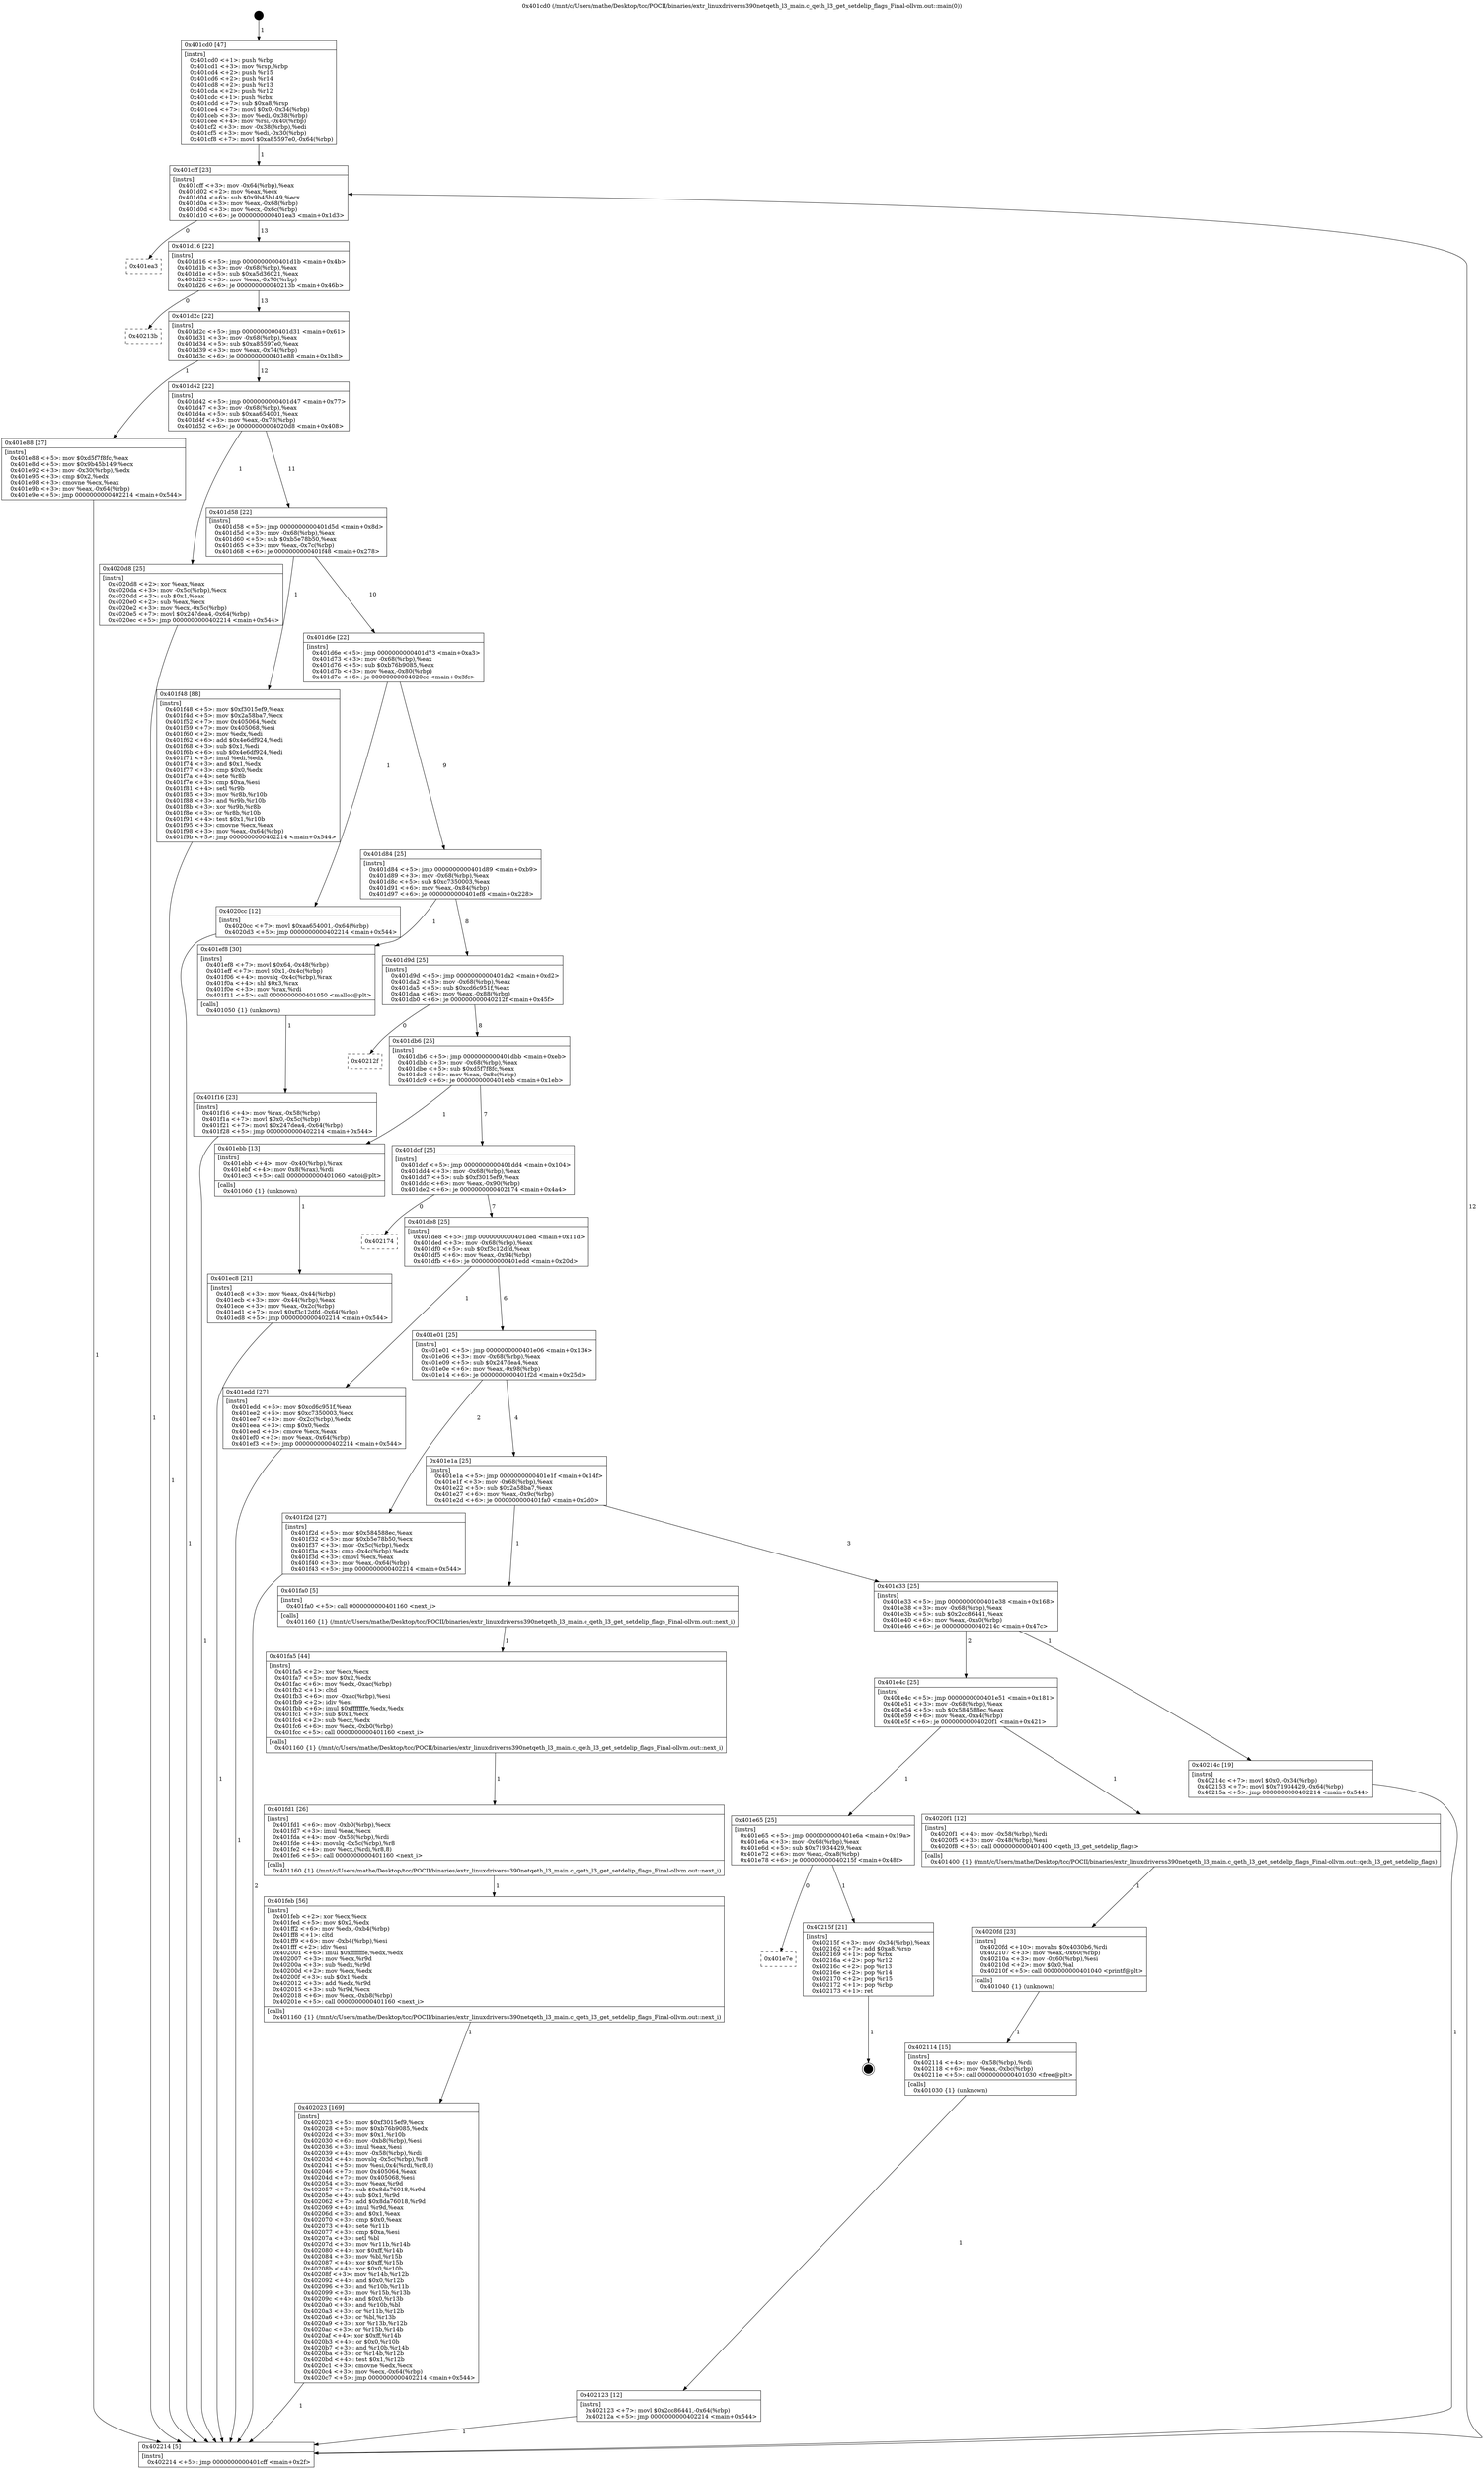 digraph "0x401cd0" {
  label = "0x401cd0 (/mnt/c/Users/mathe/Desktop/tcc/POCII/binaries/extr_linuxdriverss390netqeth_l3_main.c_qeth_l3_get_setdelip_flags_Final-ollvm.out::main(0))"
  labelloc = "t"
  node[shape=record]

  Entry [label="",width=0.3,height=0.3,shape=circle,fillcolor=black,style=filled]
  "0x401cff" [label="{
     0x401cff [23]\l
     | [instrs]\l
     &nbsp;&nbsp;0x401cff \<+3\>: mov -0x64(%rbp),%eax\l
     &nbsp;&nbsp;0x401d02 \<+2\>: mov %eax,%ecx\l
     &nbsp;&nbsp;0x401d04 \<+6\>: sub $0x9b45b149,%ecx\l
     &nbsp;&nbsp;0x401d0a \<+3\>: mov %eax,-0x68(%rbp)\l
     &nbsp;&nbsp;0x401d0d \<+3\>: mov %ecx,-0x6c(%rbp)\l
     &nbsp;&nbsp;0x401d10 \<+6\>: je 0000000000401ea3 \<main+0x1d3\>\l
  }"]
  "0x401ea3" [label="{
     0x401ea3\l
  }", style=dashed]
  "0x401d16" [label="{
     0x401d16 [22]\l
     | [instrs]\l
     &nbsp;&nbsp;0x401d16 \<+5\>: jmp 0000000000401d1b \<main+0x4b\>\l
     &nbsp;&nbsp;0x401d1b \<+3\>: mov -0x68(%rbp),%eax\l
     &nbsp;&nbsp;0x401d1e \<+5\>: sub $0xa5d36021,%eax\l
     &nbsp;&nbsp;0x401d23 \<+3\>: mov %eax,-0x70(%rbp)\l
     &nbsp;&nbsp;0x401d26 \<+6\>: je 000000000040213b \<main+0x46b\>\l
  }"]
  Exit [label="",width=0.3,height=0.3,shape=circle,fillcolor=black,style=filled,peripheries=2]
  "0x40213b" [label="{
     0x40213b\l
  }", style=dashed]
  "0x401d2c" [label="{
     0x401d2c [22]\l
     | [instrs]\l
     &nbsp;&nbsp;0x401d2c \<+5\>: jmp 0000000000401d31 \<main+0x61\>\l
     &nbsp;&nbsp;0x401d31 \<+3\>: mov -0x68(%rbp),%eax\l
     &nbsp;&nbsp;0x401d34 \<+5\>: sub $0xa85597e0,%eax\l
     &nbsp;&nbsp;0x401d39 \<+3\>: mov %eax,-0x74(%rbp)\l
     &nbsp;&nbsp;0x401d3c \<+6\>: je 0000000000401e88 \<main+0x1b8\>\l
  }"]
  "0x401e7e" [label="{
     0x401e7e\l
  }", style=dashed]
  "0x401e88" [label="{
     0x401e88 [27]\l
     | [instrs]\l
     &nbsp;&nbsp;0x401e88 \<+5\>: mov $0xd5f7f8fc,%eax\l
     &nbsp;&nbsp;0x401e8d \<+5\>: mov $0x9b45b149,%ecx\l
     &nbsp;&nbsp;0x401e92 \<+3\>: mov -0x30(%rbp),%edx\l
     &nbsp;&nbsp;0x401e95 \<+3\>: cmp $0x2,%edx\l
     &nbsp;&nbsp;0x401e98 \<+3\>: cmovne %ecx,%eax\l
     &nbsp;&nbsp;0x401e9b \<+3\>: mov %eax,-0x64(%rbp)\l
     &nbsp;&nbsp;0x401e9e \<+5\>: jmp 0000000000402214 \<main+0x544\>\l
  }"]
  "0x401d42" [label="{
     0x401d42 [22]\l
     | [instrs]\l
     &nbsp;&nbsp;0x401d42 \<+5\>: jmp 0000000000401d47 \<main+0x77\>\l
     &nbsp;&nbsp;0x401d47 \<+3\>: mov -0x68(%rbp),%eax\l
     &nbsp;&nbsp;0x401d4a \<+5\>: sub $0xaa654001,%eax\l
     &nbsp;&nbsp;0x401d4f \<+3\>: mov %eax,-0x78(%rbp)\l
     &nbsp;&nbsp;0x401d52 \<+6\>: je 00000000004020d8 \<main+0x408\>\l
  }"]
  "0x402214" [label="{
     0x402214 [5]\l
     | [instrs]\l
     &nbsp;&nbsp;0x402214 \<+5\>: jmp 0000000000401cff \<main+0x2f\>\l
  }"]
  "0x401cd0" [label="{
     0x401cd0 [47]\l
     | [instrs]\l
     &nbsp;&nbsp;0x401cd0 \<+1\>: push %rbp\l
     &nbsp;&nbsp;0x401cd1 \<+3\>: mov %rsp,%rbp\l
     &nbsp;&nbsp;0x401cd4 \<+2\>: push %r15\l
     &nbsp;&nbsp;0x401cd6 \<+2\>: push %r14\l
     &nbsp;&nbsp;0x401cd8 \<+2\>: push %r13\l
     &nbsp;&nbsp;0x401cda \<+2\>: push %r12\l
     &nbsp;&nbsp;0x401cdc \<+1\>: push %rbx\l
     &nbsp;&nbsp;0x401cdd \<+7\>: sub $0xa8,%rsp\l
     &nbsp;&nbsp;0x401ce4 \<+7\>: movl $0x0,-0x34(%rbp)\l
     &nbsp;&nbsp;0x401ceb \<+3\>: mov %edi,-0x38(%rbp)\l
     &nbsp;&nbsp;0x401cee \<+4\>: mov %rsi,-0x40(%rbp)\l
     &nbsp;&nbsp;0x401cf2 \<+3\>: mov -0x38(%rbp),%edi\l
     &nbsp;&nbsp;0x401cf5 \<+3\>: mov %edi,-0x30(%rbp)\l
     &nbsp;&nbsp;0x401cf8 \<+7\>: movl $0xa85597e0,-0x64(%rbp)\l
  }"]
  "0x40215f" [label="{
     0x40215f [21]\l
     | [instrs]\l
     &nbsp;&nbsp;0x40215f \<+3\>: mov -0x34(%rbp),%eax\l
     &nbsp;&nbsp;0x402162 \<+7\>: add $0xa8,%rsp\l
     &nbsp;&nbsp;0x402169 \<+1\>: pop %rbx\l
     &nbsp;&nbsp;0x40216a \<+2\>: pop %r12\l
     &nbsp;&nbsp;0x40216c \<+2\>: pop %r13\l
     &nbsp;&nbsp;0x40216e \<+2\>: pop %r14\l
     &nbsp;&nbsp;0x402170 \<+2\>: pop %r15\l
     &nbsp;&nbsp;0x402172 \<+1\>: pop %rbp\l
     &nbsp;&nbsp;0x402173 \<+1\>: ret\l
  }"]
  "0x4020d8" [label="{
     0x4020d8 [25]\l
     | [instrs]\l
     &nbsp;&nbsp;0x4020d8 \<+2\>: xor %eax,%eax\l
     &nbsp;&nbsp;0x4020da \<+3\>: mov -0x5c(%rbp),%ecx\l
     &nbsp;&nbsp;0x4020dd \<+3\>: sub $0x1,%eax\l
     &nbsp;&nbsp;0x4020e0 \<+2\>: sub %eax,%ecx\l
     &nbsp;&nbsp;0x4020e2 \<+3\>: mov %ecx,-0x5c(%rbp)\l
     &nbsp;&nbsp;0x4020e5 \<+7\>: movl $0x247dea4,-0x64(%rbp)\l
     &nbsp;&nbsp;0x4020ec \<+5\>: jmp 0000000000402214 \<main+0x544\>\l
  }"]
  "0x401d58" [label="{
     0x401d58 [22]\l
     | [instrs]\l
     &nbsp;&nbsp;0x401d58 \<+5\>: jmp 0000000000401d5d \<main+0x8d\>\l
     &nbsp;&nbsp;0x401d5d \<+3\>: mov -0x68(%rbp),%eax\l
     &nbsp;&nbsp;0x401d60 \<+5\>: sub $0xb5e78b50,%eax\l
     &nbsp;&nbsp;0x401d65 \<+3\>: mov %eax,-0x7c(%rbp)\l
     &nbsp;&nbsp;0x401d68 \<+6\>: je 0000000000401f48 \<main+0x278\>\l
  }"]
  "0x402123" [label="{
     0x402123 [12]\l
     | [instrs]\l
     &nbsp;&nbsp;0x402123 \<+7\>: movl $0x2cc86441,-0x64(%rbp)\l
     &nbsp;&nbsp;0x40212a \<+5\>: jmp 0000000000402214 \<main+0x544\>\l
  }"]
  "0x401f48" [label="{
     0x401f48 [88]\l
     | [instrs]\l
     &nbsp;&nbsp;0x401f48 \<+5\>: mov $0xf3015ef9,%eax\l
     &nbsp;&nbsp;0x401f4d \<+5\>: mov $0x2a58ba7,%ecx\l
     &nbsp;&nbsp;0x401f52 \<+7\>: mov 0x405064,%edx\l
     &nbsp;&nbsp;0x401f59 \<+7\>: mov 0x405068,%esi\l
     &nbsp;&nbsp;0x401f60 \<+2\>: mov %edx,%edi\l
     &nbsp;&nbsp;0x401f62 \<+6\>: add $0x4e6df924,%edi\l
     &nbsp;&nbsp;0x401f68 \<+3\>: sub $0x1,%edi\l
     &nbsp;&nbsp;0x401f6b \<+6\>: sub $0x4e6df924,%edi\l
     &nbsp;&nbsp;0x401f71 \<+3\>: imul %edi,%edx\l
     &nbsp;&nbsp;0x401f74 \<+3\>: and $0x1,%edx\l
     &nbsp;&nbsp;0x401f77 \<+3\>: cmp $0x0,%edx\l
     &nbsp;&nbsp;0x401f7a \<+4\>: sete %r8b\l
     &nbsp;&nbsp;0x401f7e \<+3\>: cmp $0xa,%esi\l
     &nbsp;&nbsp;0x401f81 \<+4\>: setl %r9b\l
     &nbsp;&nbsp;0x401f85 \<+3\>: mov %r8b,%r10b\l
     &nbsp;&nbsp;0x401f88 \<+3\>: and %r9b,%r10b\l
     &nbsp;&nbsp;0x401f8b \<+3\>: xor %r9b,%r8b\l
     &nbsp;&nbsp;0x401f8e \<+3\>: or %r8b,%r10b\l
     &nbsp;&nbsp;0x401f91 \<+4\>: test $0x1,%r10b\l
     &nbsp;&nbsp;0x401f95 \<+3\>: cmovne %ecx,%eax\l
     &nbsp;&nbsp;0x401f98 \<+3\>: mov %eax,-0x64(%rbp)\l
     &nbsp;&nbsp;0x401f9b \<+5\>: jmp 0000000000402214 \<main+0x544\>\l
  }"]
  "0x401d6e" [label="{
     0x401d6e [22]\l
     | [instrs]\l
     &nbsp;&nbsp;0x401d6e \<+5\>: jmp 0000000000401d73 \<main+0xa3\>\l
     &nbsp;&nbsp;0x401d73 \<+3\>: mov -0x68(%rbp),%eax\l
     &nbsp;&nbsp;0x401d76 \<+5\>: sub $0xb76b9085,%eax\l
     &nbsp;&nbsp;0x401d7b \<+3\>: mov %eax,-0x80(%rbp)\l
     &nbsp;&nbsp;0x401d7e \<+6\>: je 00000000004020cc \<main+0x3fc\>\l
  }"]
  "0x402114" [label="{
     0x402114 [15]\l
     | [instrs]\l
     &nbsp;&nbsp;0x402114 \<+4\>: mov -0x58(%rbp),%rdi\l
     &nbsp;&nbsp;0x402118 \<+6\>: mov %eax,-0xbc(%rbp)\l
     &nbsp;&nbsp;0x40211e \<+5\>: call 0000000000401030 \<free@plt\>\l
     | [calls]\l
     &nbsp;&nbsp;0x401030 \{1\} (unknown)\l
  }"]
  "0x4020cc" [label="{
     0x4020cc [12]\l
     | [instrs]\l
     &nbsp;&nbsp;0x4020cc \<+7\>: movl $0xaa654001,-0x64(%rbp)\l
     &nbsp;&nbsp;0x4020d3 \<+5\>: jmp 0000000000402214 \<main+0x544\>\l
  }"]
  "0x401d84" [label="{
     0x401d84 [25]\l
     | [instrs]\l
     &nbsp;&nbsp;0x401d84 \<+5\>: jmp 0000000000401d89 \<main+0xb9\>\l
     &nbsp;&nbsp;0x401d89 \<+3\>: mov -0x68(%rbp),%eax\l
     &nbsp;&nbsp;0x401d8c \<+5\>: sub $0xc7350003,%eax\l
     &nbsp;&nbsp;0x401d91 \<+6\>: mov %eax,-0x84(%rbp)\l
     &nbsp;&nbsp;0x401d97 \<+6\>: je 0000000000401ef8 \<main+0x228\>\l
  }"]
  "0x4020fd" [label="{
     0x4020fd [23]\l
     | [instrs]\l
     &nbsp;&nbsp;0x4020fd \<+10\>: movabs $0x4030b6,%rdi\l
     &nbsp;&nbsp;0x402107 \<+3\>: mov %eax,-0x60(%rbp)\l
     &nbsp;&nbsp;0x40210a \<+3\>: mov -0x60(%rbp),%esi\l
     &nbsp;&nbsp;0x40210d \<+2\>: mov $0x0,%al\l
     &nbsp;&nbsp;0x40210f \<+5\>: call 0000000000401040 \<printf@plt\>\l
     | [calls]\l
     &nbsp;&nbsp;0x401040 \{1\} (unknown)\l
  }"]
  "0x401ef8" [label="{
     0x401ef8 [30]\l
     | [instrs]\l
     &nbsp;&nbsp;0x401ef8 \<+7\>: movl $0x64,-0x48(%rbp)\l
     &nbsp;&nbsp;0x401eff \<+7\>: movl $0x1,-0x4c(%rbp)\l
     &nbsp;&nbsp;0x401f06 \<+4\>: movslq -0x4c(%rbp),%rax\l
     &nbsp;&nbsp;0x401f0a \<+4\>: shl $0x3,%rax\l
     &nbsp;&nbsp;0x401f0e \<+3\>: mov %rax,%rdi\l
     &nbsp;&nbsp;0x401f11 \<+5\>: call 0000000000401050 \<malloc@plt\>\l
     | [calls]\l
     &nbsp;&nbsp;0x401050 \{1\} (unknown)\l
  }"]
  "0x401d9d" [label="{
     0x401d9d [25]\l
     | [instrs]\l
     &nbsp;&nbsp;0x401d9d \<+5\>: jmp 0000000000401da2 \<main+0xd2\>\l
     &nbsp;&nbsp;0x401da2 \<+3\>: mov -0x68(%rbp),%eax\l
     &nbsp;&nbsp;0x401da5 \<+5\>: sub $0xcd6c951f,%eax\l
     &nbsp;&nbsp;0x401daa \<+6\>: mov %eax,-0x88(%rbp)\l
     &nbsp;&nbsp;0x401db0 \<+6\>: je 000000000040212f \<main+0x45f\>\l
  }"]
  "0x401e65" [label="{
     0x401e65 [25]\l
     | [instrs]\l
     &nbsp;&nbsp;0x401e65 \<+5\>: jmp 0000000000401e6a \<main+0x19a\>\l
     &nbsp;&nbsp;0x401e6a \<+3\>: mov -0x68(%rbp),%eax\l
     &nbsp;&nbsp;0x401e6d \<+5\>: sub $0x71934429,%eax\l
     &nbsp;&nbsp;0x401e72 \<+6\>: mov %eax,-0xa8(%rbp)\l
     &nbsp;&nbsp;0x401e78 \<+6\>: je 000000000040215f \<main+0x48f\>\l
  }"]
  "0x40212f" [label="{
     0x40212f\l
  }", style=dashed]
  "0x401db6" [label="{
     0x401db6 [25]\l
     | [instrs]\l
     &nbsp;&nbsp;0x401db6 \<+5\>: jmp 0000000000401dbb \<main+0xeb\>\l
     &nbsp;&nbsp;0x401dbb \<+3\>: mov -0x68(%rbp),%eax\l
     &nbsp;&nbsp;0x401dbe \<+5\>: sub $0xd5f7f8fc,%eax\l
     &nbsp;&nbsp;0x401dc3 \<+6\>: mov %eax,-0x8c(%rbp)\l
     &nbsp;&nbsp;0x401dc9 \<+6\>: je 0000000000401ebb \<main+0x1eb\>\l
  }"]
  "0x4020f1" [label="{
     0x4020f1 [12]\l
     | [instrs]\l
     &nbsp;&nbsp;0x4020f1 \<+4\>: mov -0x58(%rbp),%rdi\l
     &nbsp;&nbsp;0x4020f5 \<+3\>: mov -0x48(%rbp),%esi\l
     &nbsp;&nbsp;0x4020f8 \<+5\>: call 0000000000401400 \<qeth_l3_get_setdelip_flags\>\l
     | [calls]\l
     &nbsp;&nbsp;0x401400 \{1\} (/mnt/c/Users/mathe/Desktop/tcc/POCII/binaries/extr_linuxdriverss390netqeth_l3_main.c_qeth_l3_get_setdelip_flags_Final-ollvm.out::qeth_l3_get_setdelip_flags)\l
  }"]
  "0x401ebb" [label="{
     0x401ebb [13]\l
     | [instrs]\l
     &nbsp;&nbsp;0x401ebb \<+4\>: mov -0x40(%rbp),%rax\l
     &nbsp;&nbsp;0x401ebf \<+4\>: mov 0x8(%rax),%rdi\l
     &nbsp;&nbsp;0x401ec3 \<+5\>: call 0000000000401060 \<atoi@plt\>\l
     | [calls]\l
     &nbsp;&nbsp;0x401060 \{1\} (unknown)\l
  }"]
  "0x401dcf" [label="{
     0x401dcf [25]\l
     | [instrs]\l
     &nbsp;&nbsp;0x401dcf \<+5\>: jmp 0000000000401dd4 \<main+0x104\>\l
     &nbsp;&nbsp;0x401dd4 \<+3\>: mov -0x68(%rbp),%eax\l
     &nbsp;&nbsp;0x401dd7 \<+5\>: sub $0xf3015ef9,%eax\l
     &nbsp;&nbsp;0x401ddc \<+6\>: mov %eax,-0x90(%rbp)\l
     &nbsp;&nbsp;0x401de2 \<+6\>: je 0000000000402174 \<main+0x4a4\>\l
  }"]
  "0x401ec8" [label="{
     0x401ec8 [21]\l
     | [instrs]\l
     &nbsp;&nbsp;0x401ec8 \<+3\>: mov %eax,-0x44(%rbp)\l
     &nbsp;&nbsp;0x401ecb \<+3\>: mov -0x44(%rbp),%eax\l
     &nbsp;&nbsp;0x401ece \<+3\>: mov %eax,-0x2c(%rbp)\l
     &nbsp;&nbsp;0x401ed1 \<+7\>: movl $0xf3c12dfd,-0x64(%rbp)\l
     &nbsp;&nbsp;0x401ed8 \<+5\>: jmp 0000000000402214 \<main+0x544\>\l
  }"]
  "0x401e4c" [label="{
     0x401e4c [25]\l
     | [instrs]\l
     &nbsp;&nbsp;0x401e4c \<+5\>: jmp 0000000000401e51 \<main+0x181\>\l
     &nbsp;&nbsp;0x401e51 \<+3\>: mov -0x68(%rbp),%eax\l
     &nbsp;&nbsp;0x401e54 \<+5\>: sub $0x584588ec,%eax\l
     &nbsp;&nbsp;0x401e59 \<+6\>: mov %eax,-0xa4(%rbp)\l
     &nbsp;&nbsp;0x401e5f \<+6\>: je 00000000004020f1 \<main+0x421\>\l
  }"]
  "0x402174" [label="{
     0x402174\l
  }", style=dashed]
  "0x401de8" [label="{
     0x401de8 [25]\l
     | [instrs]\l
     &nbsp;&nbsp;0x401de8 \<+5\>: jmp 0000000000401ded \<main+0x11d\>\l
     &nbsp;&nbsp;0x401ded \<+3\>: mov -0x68(%rbp),%eax\l
     &nbsp;&nbsp;0x401df0 \<+5\>: sub $0xf3c12dfd,%eax\l
     &nbsp;&nbsp;0x401df5 \<+6\>: mov %eax,-0x94(%rbp)\l
     &nbsp;&nbsp;0x401dfb \<+6\>: je 0000000000401edd \<main+0x20d\>\l
  }"]
  "0x40214c" [label="{
     0x40214c [19]\l
     | [instrs]\l
     &nbsp;&nbsp;0x40214c \<+7\>: movl $0x0,-0x34(%rbp)\l
     &nbsp;&nbsp;0x402153 \<+7\>: movl $0x71934429,-0x64(%rbp)\l
     &nbsp;&nbsp;0x40215a \<+5\>: jmp 0000000000402214 \<main+0x544\>\l
  }"]
  "0x401edd" [label="{
     0x401edd [27]\l
     | [instrs]\l
     &nbsp;&nbsp;0x401edd \<+5\>: mov $0xcd6c951f,%eax\l
     &nbsp;&nbsp;0x401ee2 \<+5\>: mov $0xc7350003,%ecx\l
     &nbsp;&nbsp;0x401ee7 \<+3\>: mov -0x2c(%rbp),%edx\l
     &nbsp;&nbsp;0x401eea \<+3\>: cmp $0x0,%edx\l
     &nbsp;&nbsp;0x401eed \<+3\>: cmove %ecx,%eax\l
     &nbsp;&nbsp;0x401ef0 \<+3\>: mov %eax,-0x64(%rbp)\l
     &nbsp;&nbsp;0x401ef3 \<+5\>: jmp 0000000000402214 \<main+0x544\>\l
  }"]
  "0x401e01" [label="{
     0x401e01 [25]\l
     | [instrs]\l
     &nbsp;&nbsp;0x401e01 \<+5\>: jmp 0000000000401e06 \<main+0x136\>\l
     &nbsp;&nbsp;0x401e06 \<+3\>: mov -0x68(%rbp),%eax\l
     &nbsp;&nbsp;0x401e09 \<+5\>: sub $0x247dea4,%eax\l
     &nbsp;&nbsp;0x401e0e \<+6\>: mov %eax,-0x98(%rbp)\l
     &nbsp;&nbsp;0x401e14 \<+6\>: je 0000000000401f2d \<main+0x25d\>\l
  }"]
  "0x401f16" [label="{
     0x401f16 [23]\l
     | [instrs]\l
     &nbsp;&nbsp;0x401f16 \<+4\>: mov %rax,-0x58(%rbp)\l
     &nbsp;&nbsp;0x401f1a \<+7\>: movl $0x0,-0x5c(%rbp)\l
     &nbsp;&nbsp;0x401f21 \<+7\>: movl $0x247dea4,-0x64(%rbp)\l
     &nbsp;&nbsp;0x401f28 \<+5\>: jmp 0000000000402214 \<main+0x544\>\l
  }"]
  "0x402023" [label="{
     0x402023 [169]\l
     | [instrs]\l
     &nbsp;&nbsp;0x402023 \<+5\>: mov $0xf3015ef9,%ecx\l
     &nbsp;&nbsp;0x402028 \<+5\>: mov $0xb76b9085,%edx\l
     &nbsp;&nbsp;0x40202d \<+3\>: mov $0x1,%r10b\l
     &nbsp;&nbsp;0x402030 \<+6\>: mov -0xb8(%rbp),%esi\l
     &nbsp;&nbsp;0x402036 \<+3\>: imul %eax,%esi\l
     &nbsp;&nbsp;0x402039 \<+4\>: mov -0x58(%rbp),%rdi\l
     &nbsp;&nbsp;0x40203d \<+4\>: movslq -0x5c(%rbp),%r8\l
     &nbsp;&nbsp;0x402041 \<+5\>: mov %esi,0x4(%rdi,%r8,8)\l
     &nbsp;&nbsp;0x402046 \<+7\>: mov 0x405064,%eax\l
     &nbsp;&nbsp;0x40204d \<+7\>: mov 0x405068,%esi\l
     &nbsp;&nbsp;0x402054 \<+3\>: mov %eax,%r9d\l
     &nbsp;&nbsp;0x402057 \<+7\>: sub $0x8da76018,%r9d\l
     &nbsp;&nbsp;0x40205e \<+4\>: sub $0x1,%r9d\l
     &nbsp;&nbsp;0x402062 \<+7\>: add $0x8da76018,%r9d\l
     &nbsp;&nbsp;0x402069 \<+4\>: imul %r9d,%eax\l
     &nbsp;&nbsp;0x40206d \<+3\>: and $0x1,%eax\l
     &nbsp;&nbsp;0x402070 \<+3\>: cmp $0x0,%eax\l
     &nbsp;&nbsp;0x402073 \<+4\>: sete %r11b\l
     &nbsp;&nbsp;0x402077 \<+3\>: cmp $0xa,%esi\l
     &nbsp;&nbsp;0x40207a \<+3\>: setl %bl\l
     &nbsp;&nbsp;0x40207d \<+3\>: mov %r11b,%r14b\l
     &nbsp;&nbsp;0x402080 \<+4\>: xor $0xff,%r14b\l
     &nbsp;&nbsp;0x402084 \<+3\>: mov %bl,%r15b\l
     &nbsp;&nbsp;0x402087 \<+4\>: xor $0xff,%r15b\l
     &nbsp;&nbsp;0x40208b \<+4\>: xor $0x0,%r10b\l
     &nbsp;&nbsp;0x40208f \<+3\>: mov %r14b,%r12b\l
     &nbsp;&nbsp;0x402092 \<+4\>: and $0x0,%r12b\l
     &nbsp;&nbsp;0x402096 \<+3\>: and %r10b,%r11b\l
     &nbsp;&nbsp;0x402099 \<+3\>: mov %r15b,%r13b\l
     &nbsp;&nbsp;0x40209c \<+4\>: and $0x0,%r13b\l
     &nbsp;&nbsp;0x4020a0 \<+3\>: and %r10b,%bl\l
     &nbsp;&nbsp;0x4020a3 \<+3\>: or %r11b,%r12b\l
     &nbsp;&nbsp;0x4020a6 \<+3\>: or %bl,%r13b\l
     &nbsp;&nbsp;0x4020a9 \<+3\>: xor %r13b,%r12b\l
     &nbsp;&nbsp;0x4020ac \<+3\>: or %r15b,%r14b\l
     &nbsp;&nbsp;0x4020af \<+4\>: xor $0xff,%r14b\l
     &nbsp;&nbsp;0x4020b3 \<+4\>: or $0x0,%r10b\l
     &nbsp;&nbsp;0x4020b7 \<+3\>: and %r10b,%r14b\l
     &nbsp;&nbsp;0x4020ba \<+3\>: or %r14b,%r12b\l
     &nbsp;&nbsp;0x4020bd \<+4\>: test $0x1,%r12b\l
     &nbsp;&nbsp;0x4020c1 \<+3\>: cmovne %edx,%ecx\l
     &nbsp;&nbsp;0x4020c4 \<+3\>: mov %ecx,-0x64(%rbp)\l
     &nbsp;&nbsp;0x4020c7 \<+5\>: jmp 0000000000402214 \<main+0x544\>\l
  }"]
  "0x401f2d" [label="{
     0x401f2d [27]\l
     | [instrs]\l
     &nbsp;&nbsp;0x401f2d \<+5\>: mov $0x584588ec,%eax\l
     &nbsp;&nbsp;0x401f32 \<+5\>: mov $0xb5e78b50,%ecx\l
     &nbsp;&nbsp;0x401f37 \<+3\>: mov -0x5c(%rbp),%edx\l
     &nbsp;&nbsp;0x401f3a \<+3\>: cmp -0x4c(%rbp),%edx\l
     &nbsp;&nbsp;0x401f3d \<+3\>: cmovl %ecx,%eax\l
     &nbsp;&nbsp;0x401f40 \<+3\>: mov %eax,-0x64(%rbp)\l
     &nbsp;&nbsp;0x401f43 \<+5\>: jmp 0000000000402214 \<main+0x544\>\l
  }"]
  "0x401e1a" [label="{
     0x401e1a [25]\l
     | [instrs]\l
     &nbsp;&nbsp;0x401e1a \<+5\>: jmp 0000000000401e1f \<main+0x14f\>\l
     &nbsp;&nbsp;0x401e1f \<+3\>: mov -0x68(%rbp),%eax\l
     &nbsp;&nbsp;0x401e22 \<+5\>: sub $0x2a58ba7,%eax\l
     &nbsp;&nbsp;0x401e27 \<+6\>: mov %eax,-0x9c(%rbp)\l
     &nbsp;&nbsp;0x401e2d \<+6\>: je 0000000000401fa0 \<main+0x2d0\>\l
  }"]
  "0x401feb" [label="{
     0x401feb [56]\l
     | [instrs]\l
     &nbsp;&nbsp;0x401feb \<+2\>: xor %ecx,%ecx\l
     &nbsp;&nbsp;0x401fed \<+5\>: mov $0x2,%edx\l
     &nbsp;&nbsp;0x401ff2 \<+6\>: mov %edx,-0xb4(%rbp)\l
     &nbsp;&nbsp;0x401ff8 \<+1\>: cltd\l
     &nbsp;&nbsp;0x401ff9 \<+6\>: mov -0xb4(%rbp),%esi\l
     &nbsp;&nbsp;0x401fff \<+2\>: idiv %esi\l
     &nbsp;&nbsp;0x402001 \<+6\>: imul $0xfffffffe,%edx,%edx\l
     &nbsp;&nbsp;0x402007 \<+3\>: mov %ecx,%r9d\l
     &nbsp;&nbsp;0x40200a \<+3\>: sub %edx,%r9d\l
     &nbsp;&nbsp;0x40200d \<+2\>: mov %ecx,%edx\l
     &nbsp;&nbsp;0x40200f \<+3\>: sub $0x1,%edx\l
     &nbsp;&nbsp;0x402012 \<+3\>: add %edx,%r9d\l
     &nbsp;&nbsp;0x402015 \<+3\>: sub %r9d,%ecx\l
     &nbsp;&nbsp;0x402018 \<+6\>: mov %ecx,-0xb8(%rbp)\l
     &nbsp;&nbsp;0x40201e \<+5\>: call 0000000000401160 \<next_i\>\l
     | [calls]\l
     &nbsp;&nbsp;0x401160 \{1\} (/mnt/c/Users/mathe/Desktop/tcc/POCII/binaries/extr_linuxdriverss390netqeth_l3_main.c_qeth_l3_get_setdelip_flags_Final-ollvm.out::next_i)\l
  }"]
  "0x401fa0" [label="{
     0x401fa0 [5]\l
     | [instrs]\l
     &nbsp;&nbsp;0x401fa0 \<+5\>: call 0000000000401160 \<next_i\>\l
     | [calls]\l
     &nbsp;&nbsp;0x401160 \{1\} (/mnt/c/Users/mathe/Desktop/tcc/POCII/binaries/extr_linuxdriverss390netqeth_l3_main.c_qeth_l3_get_setdelip_flags_Final-ollvm.out::next_i)\l
  }"]
  "0x401e33" [label="{
     0x401e33 [25]\l
     | [instrs]\l
     &nbsp;&nbsp;0x401e33 \<+5\>: jmp 0000000000401e38 \<main+0x168\>\l
     &nbsp;&nbsp;0x401e38 \<+3\>: mov -0x68(%rbp),%eax\l
     &nbsp;&nbsp;0x401e3b \<+5\>: sub $0x2cc86441,%eax\l
     &nbsp;&nbsp;0x401e40 \<+6\>: mov %eax,-0xa0(%rbp)\l
     &nbsp;&nbsp;0x401e46 \<+6\>: je 000000000040214c \<main+0x47c\>\l
  }"]
  "0x401fa5" [label="{
     0x401fa5 [44]\l
     | [instrs]\l
     &nbsp;&nbsp;0x401fa5 \<+2\>: xor %ecx,%ecx\l
     &nbsp;&nbsp;0x401fa7 \<+5\>: mov $0x2,%edx\l
     &nbsp;&nbsp;0x401fac \<+6\>: mov %edx,-0xac(%rbp)\l
     &nbsp;&nbsp;0x401fb2 \<+1\>: cltd\l
     &nbsp;&nbsp;0x401fb3 \<+6\>: mov -0xac(%rbp),%esi\l
     &nbsp;&nbsp;0x401fb9 \<+2\>: idiv %esi\l
     &nbsp;&nbsp;0x401fbb \<+6\>: imul $0xfffffffe,%edx,%edx\l
     &nbsp;&nbsp;0x401fc1 \<+3\>: sub $0x1,%ecx\l
     &nbsp;&nbsp;0x401fc4 \<+2\>: sub %ecx,%edx\l
     &nbsp;&nbsp;0x401fc6 \<+6\>: mov %edx,-0xb0(%rbp)\l
     &nbsp;&nbsp;0x401fcc \<+5\>: call 0000000000401160 \<next_i\>\l
     | [calls]\l
     &nbsp;&nbsp;0x401160 \{1\} (/mnt/c/Users/mathe/Desktop/tcc/POCII/binaries/extr_linuxdriverss390netqeth_l3_main.c_qeth_l3_get_setdelip_flags_Final-ollvm.out::next_i)\l
  }"]
  "0x401fd1" [label="{
     0x401fd1 [26]\l
     | [instrs]\l
     &nbsp;&nbsp;0x401fd1 \<+6\>: mov -0xb0(%rbp),%ecx\l
     &nbsp;&nbsp;0x401fd7 \<+3\>: imul %eax,%ecx\l
     &nbsp;&nbsp;0x401fda \<+4\>: mov -0x58(%rbp),%rdi\l
     &nbsp;&nbsp;0x401fde \<+4\>: movslq -0x5c(%rbp),%r8\l
     &nbsp;&nbsp;0x401fe2 \<+4\>: mov %ecx,(%rdi,%r8,8)\l
     &nbsp;&nbsp;0x401fe6 \<+5\>: call 0000000000401160 \<next_i\>\l
     | [calls]\l
     &nbsp;&nbsp;0x401160 \{1\} (/mnt/c/Users/mathe/Desktop/tcc/POCII/binaries/extr_linuxdriverss390netqeth_l3_main.c_qeth_l3_get_setdelip_flags_Final-ollvm.out::next_i)\l
  }"]
  Entry -> "0x401cd0" [label=" 1"]
  "0x401cff" -> "0x401ea3" [label=" 0"]
  "0x401cff" -> "0x401d16" [label=" 13"]
  "0x40215f" -> Exit [label=" 1"]
  "0x401d16" -> "0x40213b" [label=" 0"]
  "0x401d16" -> "0x401d2c" [label=" 13"]
  "0x401e65" -> "0x401e7e" [label=" 0"]
  "0x401d2c" -> "0x401e88" [label=" 1"]
  "0x401d2c" -> "0x401d42" [label=" 12"]
  "0x401e88" -> "0x402214" [label=" 1"]
  "0x401cd0" -> "0x401cff" [label=" 1"]
  "0x402214" -> "0x401cff" [label=" 12"]
  "0x401e65" -> "0x40215f" [label=" 1"]
  "0x401d42" -> "0x4020d8" [label=" 1"]
  "0x401d42" -> "0x401d58" [label=" 11"]
  "0x40214c" -> "0x402214" [label=" 1"]
  "0x401d58" -> "0x401f48" [label=" 1"]
  "0x401d58" -> "0x401d6e" [label=" 10"]
  "0x402123" -> "0x402214" [label=" 1"]
  "0x401d6e" -> "0x4020cc" [label=" 1"]
  "0x401d6e" -> "0x401d84" [label=" 9"]
  "0x402114" -> "0x402123" [label=" 1"]
  "0x401d84" -> "0x401ef8" [label=" 1"]
  "0x401d84" -> "0x401d9d" [label=" 8"]
  "0x4020fd" -> "0x402114" [label=" 1"]
  "0x401d9d" -> "0x40212f" [label=" 0"]
  "0x401d9d" -> "0x401db6" [label=" 8"]
  "0x4020f1" -> "0x4020fd" [label=" 1"]
  "0x401db6" -> "0x401ebb" [label=" 1"]
  "0x401db6" -> "0x401dcf" [label=" 7"]
  "0x401ebb" -> "0x401ec8" [label=" 1"]
  "0x401ec8" -> "0x402214" [label=" 1"]
  "0x401e4c" -> "0x401e65" [label=" 1"]
  "0x401dcf" -> "0x402174" [label=" 0"]
  "0x401dcf" -> "0x401de8" [label=" 7"]
  "0x401e4c" -> "0x4020f1" [label=" 1"]
  "0x401de8" -> "0x401edd" [label=" 1"]
  "0x401de8" -> "0x401e01" [label=" 6"]
  "0x401edd" -> "0x402214" [label=" 1"]
  "0x401ef8" -> "0x401f16" [label=" 1"]
  "0x401f16" -> "0x402214" [label=" 1"]
  "0x401e33" -> "0x401e4c" [label=" 2"]
  "0x401e01" -> "0x401f2d" [label=" 2"]
  "0x401e01" -> "0x401e1a" [label=" 4"]
  "0x401f2d" -> "0x402214" [label=" 2"]
  "0x401f48" -> "0x402214" [label=" 1"]
  "0x401e33" -> "0x40214c" [label=" 1"]
  "0x401e1a" -> "0x401fa0" [label=" 1"]
  "0x401e1a" -> "0x401e33" [label=" 3"]
  "0x401fa0" -> "0x401fa5" [label=" 1"]
  "0x401fa5" -> "0x401fd1" [label=" 1"]
  "0x401fd1" -> "0x401feb" [label=" 1"]
  "0x401feb" -> "0x402023" [label=" 1"]
  "0x402023" -> "0x402214" [label=" 1"]
  "0x4020cc" -> "0x402214" [label=" 1"]
  "0x4020d8" -> "0x402214" [label=" 1"]
}
